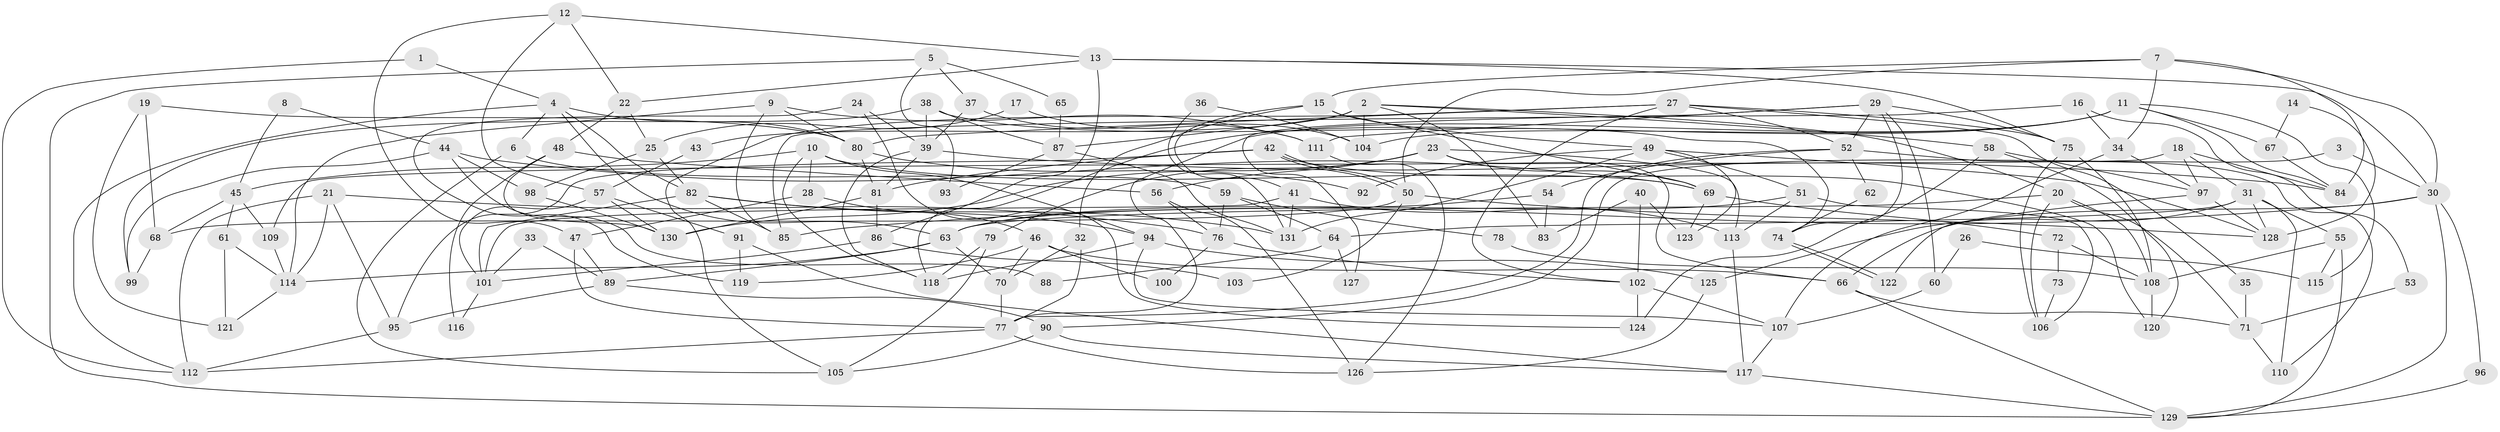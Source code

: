 // coarse degree distribution, {8: 0.05, 4: 0.175, 6: 0.175, 5: 0.125, 18: 0.025, 13: 0.025, 2: 0.025, 9: 0.05, 3: 0.05, 10: 0.125, 12: 0.025, 7: 0.125, 11: 0.025}
// Generated by graph-tools (version 1.1) at 2025/51/03/04/25 22:51:20]
// undirected, 131 vertices, 262 edges
graph export_dot {
  node [color=gray90,style=filled];
  1;
  2;
  3;
  4;
  5;
  6;
  7;
  8;
  9;
  10;
  11;
  12;
  13;
  14;
  15;
  16;
  17;
  18;
  19;
  20;
  21;
  22;
  23;
  24;
  25;
  26;
  27;
  28;
  29;
  30;
  31;
  32;
  33;
  34;
  35;
  36;
  37;
  38;
  39;
  40;
  41;
  42;
  43;
  44;
  45;
  46;
  47;
  48;
  49;
  50;
  51;
  52;
  53;
  54;
  55;
  56;
  57;
  58;
  59;
  60;
  61;
  62;
  63;
  64;
  65;
  66;
  67;
  68;
  69;
  70;
  71;
  72;
  73;
  74;
  75;
  76;
  77;
  78;
  79;
  80;
  81;
  82;
  83;
  84;
  85;
  86;
  87;
  88;
  89;
  90;
  91;
  92;
  93;
  94;
  95;
  96;
  97;
  98;
  99;
  100;
  101;
  102;
  103;
  104;
  105;
  106;
  107;
  108;
  109;
  110;
  111;
  112;
  113;
  114;
  115;
  116;
  117;
  118;
  119;
  120;
  121;
  122;
  123;
  124;
  125;
  126;
  127;
  128;
  129;
  130;
  131;
  1 -- 4;
  1 -- 112;
  2 -- 58;
  2 -- 87;
  2 -- 20;
  2 -- 43;
  2 -- 83;
  2 -- 104;
  3 -- 90;
  3 -- 30;
  4 -- 80;
  4 -- 63;
  4 -- 6;
  4 -- 82;
  4 -- 112;
  5 -- 129;
  5 -- 37;
  5 -- 65;
  5 -- 93;
  6 -- 105;
  6 -- 59;
  7 -- 84;
  7 -- 34;
  7 -- 15;
  7 -- 30;
  7 -- 50;
  8 -- 45;
  8 -- 44;
  9 -- 85;
  9 -- 114;
  9 -- 80;
  9 -- 111;
  10 -- 69;
  10 -- 94;
  10 -- 28;
  10 -- 45;
  10 -- 118;
  11 -- 118;
  11 -- 77;
  11 -- 67;
  11 -- 84;
  11 -- 104;
  11 -- 115;
  12 -- 57;
  12 -- 47;
  12 -- 13;
  12 -- 22;
  13 -- 75;
  13 -- 22;
  13 -- 30;
  13 -- 86;
  14 -- 128;
  14 -- 67;
  15 -- 69;
  15 -- 32;
  15 -- 41;
  15 -- 49;
  16 -- 34;
  16 -- 85;
  16 -- 53;
  17 -- 25;
  17 -- 104;
  18 -- 31;
  18 -- 84;
  18 -- 97;
  18 -- 109;
  19 -- 80;
  19 -- 68;
  19 -- 121;
  20 -- 106;
  20 -- 63;
  20 -- 71;
  20 -- 108;
  21 -- 95;
  21 -- 112;
  21 -- 76;
  21 -- 114;
  22 -- 25;
  22 -- 48;
  23 -- 66;
  23 -- 79;
  23 -- 56;
  23 -- 69;
  23 -- 113;
  23 -- 130;
  24 -- 39;
  24 -- 119;
  24 -- 124;
  25 -- 82;
  25 -- 98;
  26 -- 60;
  26 -- 115;
  27 -- 102;
  27 -- 52;
  27 -- 35;
  27 -- 75;
  27 -- 80;
  27 -- 105;
  28 -- 46;
  28 -- 47;
  29 -- 52;
  29 -- 111;
  29 -- 60;
  29 -- 74;
  29 -- 75;
  29 -- 127;
  30 -- 66;
  30 -- 85;
  30 -- 96;
  30 -- 129;
  31 -- 128;
  31 -- 55;
  31 -- 64;
  31 -- 110;
  31 -- 125;
  32 -- 70;
  32 -- 77;
  33 -- 101;
  33 -- 89;
  34 -- 107;
  34 -- 97;
  35 -- 71;
  36 -- 104;
  36 -- 131;
  37 -- 111;
  37 -- 39;
  38 -- 74;
  38 -- 39;
  38 -- 87;
  38 -- 99;
  39 -- 81;
  39 -- 118;
  39 -- 84;
  40 -- 123;
  40 -- 102;
  40 -- 83;
  41 -- 113;
  41 -- 101;
  41 -- 131;
  42 -- 95;
  42 -- 50;
  42 -- 50;
  42 -- 81;
  42 -- 120;
  43 -- 57;
  44 -- 99;
  44 -- 98;
  44 -- 69;
  44 -- 88;
  45 -- 109;
  45 -- 61;
  45 -- 68;
  46 -- 70;
  46 -- 66;
  46 -- 100;
  46 -- 119;
  47 -- 77;
  47 -- 89;
  48 -- 130;
  48 -- 56;
  48 -- 116;
  49 -- 131;
  49 -- 51;
  49 -- 92;
  49 -- 123;
  49 -- 128;
  50 -- 68;
  50 -- 103;
  50 -- 128;
  51 -- 63;
  51 -- 106;
  51 -- 113;
  52 -- 54;
  52 -- 77;
  52 -- 62;
  52 -- 110;
  53 -- 71;
  54 -- 83;
  54 -- 63;
  55 -- 129;
  55 -- 108;
  55 -- 115;
  56 -- 76;
  56 -- 126;
  57 -- 101;
  57 -- 130;
  57 -- 91;
  58 -- 120;
  58 -- 97;
  58 -- 124;
  59 -- 76;
  59 -- 64;
  59 -- 78;
  60 -- 107;
  61 -- 114;
  61 -- 121;
  62 -- 74;
  63 -- 114;
  63 -- 70;
  63 -- 89;
  64 -- 88;
  64 -- 127;
  65 -- 87;
  66 -- 71;
  66 -- 129;
  67 -- 84;
  68 -- 99;
  69 -- 72;
  69 -- 123;
  70 -- 77;
  71 -- 110;
  72 -- 108;
  72 -- 73;
  73 -- 106;
  74 -- 122;
  74 -- 122;
  75 -- 106;
  75 -- 108;
  76 -- 100;
  76 -- 102;
  77 -- 126;
  77 -- 112;
  78 -- 108;
  79 -- 105;
  79 -- 118;
  80 -- 81;
  80 -- 92;
  81 -- 86;
  81 -- 130;
  82 -- 101;
  82 -- 85;
  82 -- 94;
  82 -- 131;
  86 -- 101;
  86 -- 103;
  87 -- 131;
  87 -- 93;
  89 -- 90;
  89 -- 95;
  90 -- 117;
  90 -- 105;
  91 -- 117;
  91 -- 119;
  94 -- 107;
  94 -- 118;
  94 -- 125;
  95 -- 112;
  96 -- 129;
  97 -- 128;
  97 -- 122;
  98 -- 130;
  101 -- 116;
  102 -- 124;
  102 -- 107;
  107 -- 117;
  108 -- 120;
  109 -- 114;
  111 -- 126;
  113 -- 117;
  114 -- 121;
  117 -- 129;
  125 -- 126;
}
